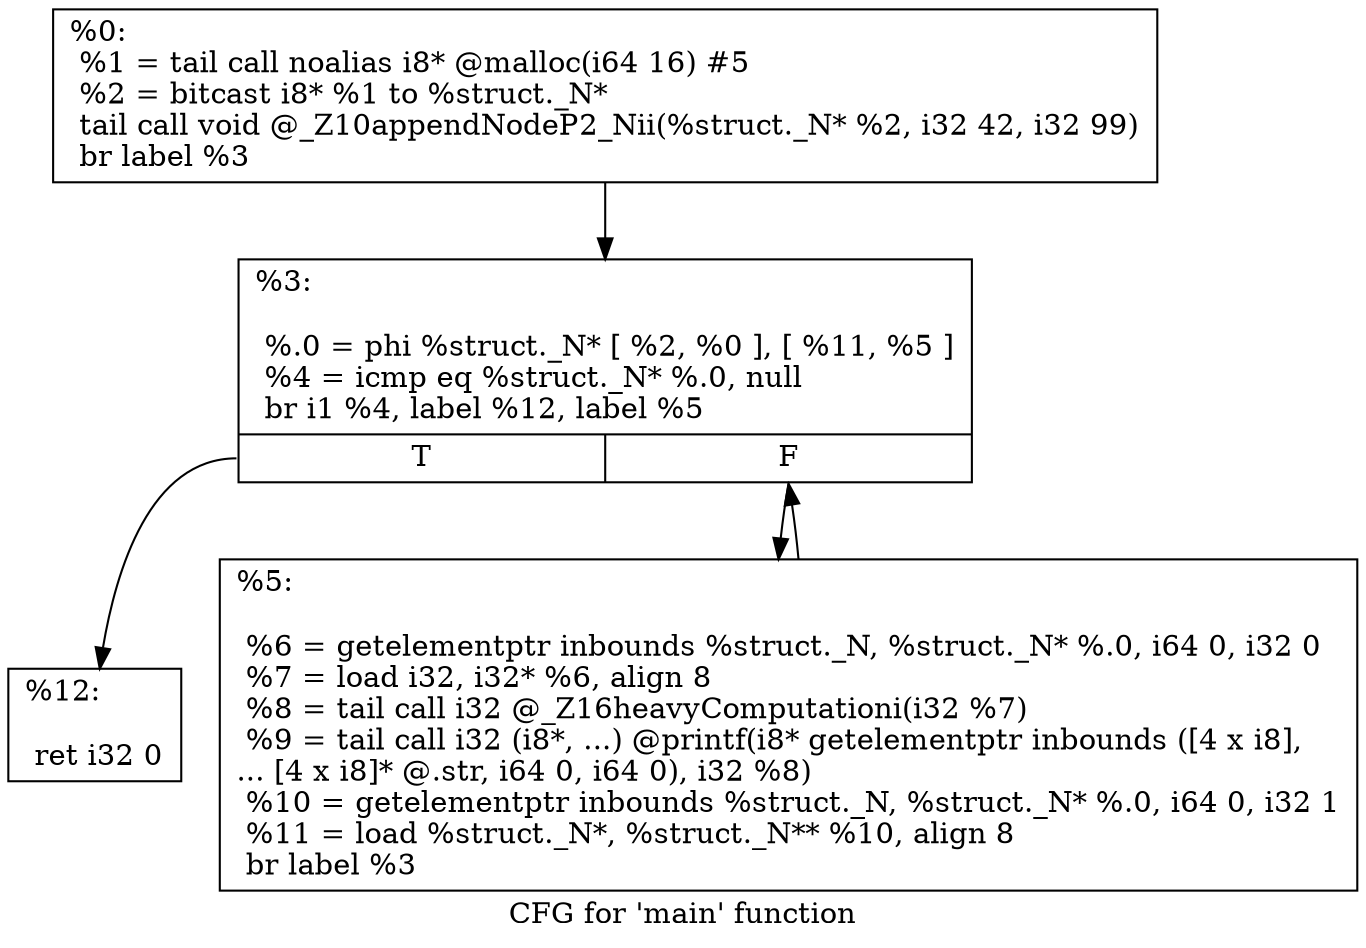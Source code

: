 digraph "CFG for 'main' function" {
	label="CFG for 'main' function";

	Node0x2126b40 [shape=record,label="{%0:\l  %1 = tail call noalias i8* @malloc(i64 16) #5\l  %2 = bitcast i8* %1 to %struct._N*\l  tail call void @_Z10appendNodeP2_Nii(%struct._N* %2, i32 42, i32 99)\l  br label %3\l}"];
	Node0x2126b40 -> Node0x2126c70;
	Node0x2126c70 [shape=record,label="{%3:\l\l  %.0 = phi %struct._N* [ %2, %0 ], [ %11, %5 ]\l  %4 = icmp eq %struct._N* %.0, null\l  br i1 %4, label %12, label %5\l|{<s0>T|<s1>F}}"];
	Node0x2126c70:s0 -> Node0x2126d10;
	Node0x2126c70:s1 -> Node0x2126cc0;
	Node0x2126cc0 [shape=record,label="{%5:\l\l  %6 = getelementptr inbounds %struct._N, %struct._N* %.0, i64 0, i32 0\l  %7 = load i32, i32* %6, align 8\l  %8 = tail call i32 @_Z16heavyComputationi(i32 %7)\l  %9 = tail call i32 (i8*, ...) @printf(i8* getelementptr inbounds ([4 x i8],\l... [4 x i8]* @.str, i64 0, i64 0), i32 %8)\l  %10 = getelementptr inbounds %struct._N, %struct._N* %.0, i64 0, i32 1\l  %11 = load %struct._N*, %struct._N** %10, align 8\l  br label %3\l}"];
	Node0x2126cc0 -> Node0x2126c70;
	Node0x2126d10 [shape=record,label="{%12:\l\l  ret i32 0\l}"];
}
